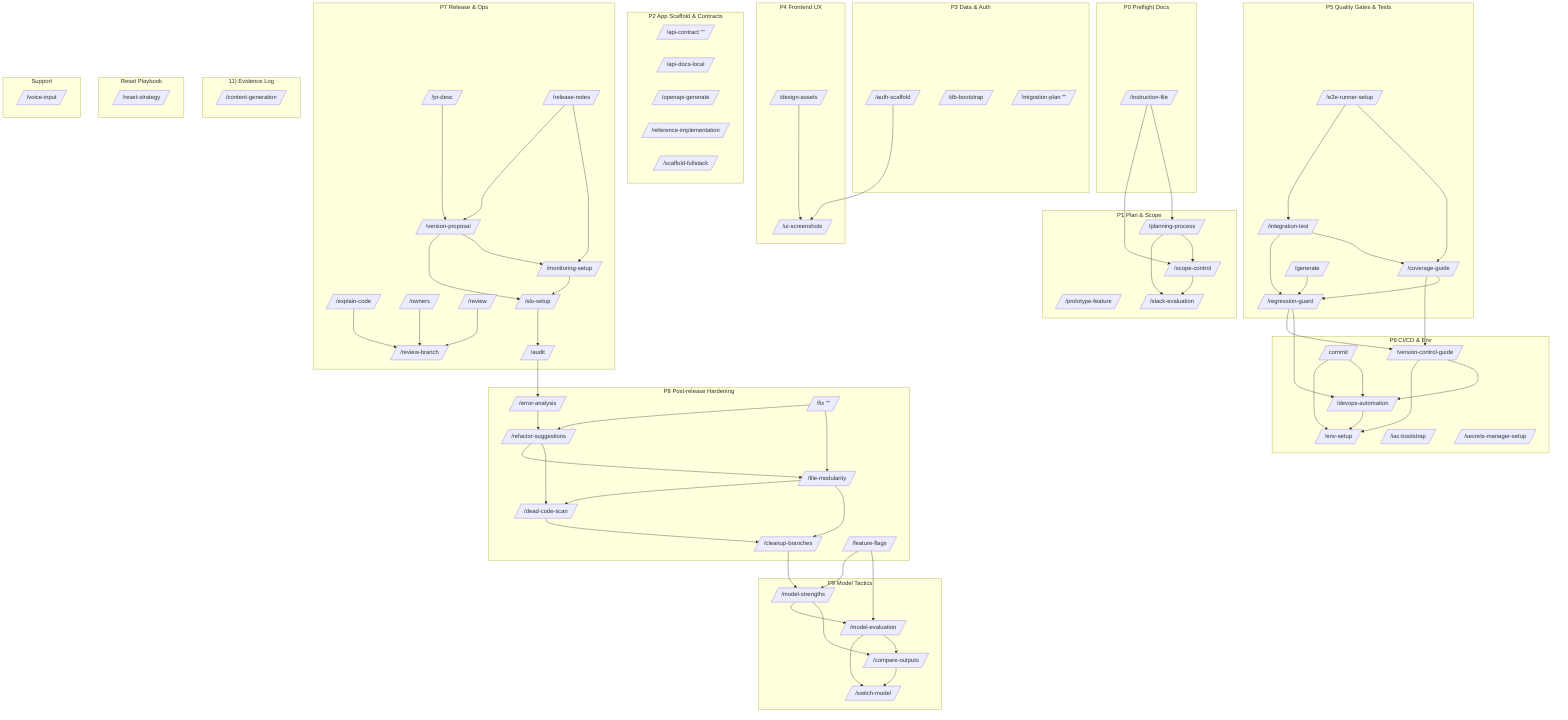 flowchart TD
  subgraph phase_p0_preflight_docs["P0 Preflight Docs"]
    cmd_instruction_file[//instruction-file/]
  end
  subgraph phase_p1_plan_scope["P1 Plan & Scope"]
    cmd_planning_process[//planning-process/]
    cmd_prototype_feature[//prototype-feature/]
    cmd_scope_control[//scope-control/]
    cmd_stack_evaluation[//stack-evaluation/]
  end
  subgraph phase_p2_app_scaffold_contracts["P2 App Scaffold & Contracts"]
    cmd_api_contract___feature_or_domain__[//api-contract "<feature or domain>"/]
    cmd_api_docs_local[//api-docs-local/]
    cmd_openapi_generate__server_client___lang___spec_path_[//openapi-generate <server|client> <lang> <spec-path>/]
    cmd_reference_implementation[//reference-implementation/]
    cmd_scaffold_fullstack__stack_[//scaffold-fullstack <stack>/]
  end
  subgraph phase_p3_data_auth["P3 Data & Auth"]
    cmd_auth_scaffold__oauth_email_oidc_[//auth-scaffold <oauth|email|oidc>/]
    cmd_db_bootstrap__postgres_mysql_sqlite_mongodb_[//db-bootstrap <postgres|mysql|sqlite|mongodb>/]
    cmd_migration_plan___change_summary__[//migration-plan "<change summary>"/]
  end
  subgraph phase_p4_frontend_ux["P4 Frontend UX"]
    cmd_design_assets[//design-assets/]
    cmd_ui_screenshots[//ui-screenshots/]
  end
  subgraph phase_p5_quality_gates_tests["P5 Quality Gates & Tests"]
    cmd_coverage_guide[//coverage-guide/]
    cmd_e2e_runner_setup__playwright_cypress_[//e2e-runner-setup <playwright|cypress>/]
    cmd_generate__source_file_[//generate <source-file>/]
    cmd_integration_test[//integration-test/]
    cmd_regression_guard[//regression-guard/]
  end
  subgraph phase_p6_ci_cd_env["P6 CI/CD & Env"]
    cmd_devops_automation[//devops-automation/]
    cmd_env_setup[//env-setup/]
    cmd_iac_bootstrap__aws_gcp_azure_fly_render_[//iac-bootstrap <aws|gcp|azure|fly|render>/]
    cmd_secrets_manager_setup__provider_[//secrets-manager-setup <provider>/]
    cmd_version_control_guide[//version-control-guide/]
    cmd_commit[/commit/]
  end
  subgraph phase_p7_release_ops["P7 Release & Ops"]
    cmd_audit[//audit/]
    cmd_explain_code[//explain-code/]
    cmd_monitoring_setup[//monitoring-setup/]
    cmd_owners__path_[//owners <path>/]
    cmd_pr_desc__context_[//pr-desc <context>/]
    cmd_release_notes__git_range_[//release-notes <git-range>/]
    cmd_review__pattern_[//review <pattern>/]
    cmd_review_branch[//review-branch/]
    cmd_slo_setup[//slo-setup/]
    cmd_version_proposal[//version-proposal/]
  end
  subgraph phase_p8_post_release_hardening["P8 Post-release Hardening"]
    cmd_cleanup_branches[//cleanup-branches/]
    cmd_dead_code_scan[//dead-code-scan/]
    cmd_error_analysis[//error-analysis/]
    cmd_feature_flags__provider_[//feature-flags <provider>/]
    cmd_file_modularity[//file-modularity/]
    cmd_fix___bug_summary__[//fix "<bug summary>"/]
    cmd_refactor_suggestions[//refactor-suggestions/]
  end
  subgraph phase_p9_model_tactics["P9 Model Tactics"]
    cmd_compare_outputs[//compare-outputs/]
    cmd_model_evaluation[//model-evaluation/]
    cmd_model_strengths[//model-strengths/]
    cmd_switch_model[//switch-model/]
  end
  subgraph phase_11_evidence_log["11) Evidence Log"]
    cmd_content_generation[//content-generation/]
  end
  subgraph phase_reset_playbook["Reset Playbook"]
    cmd_reset_strategy[//reset-strategy/]
  end
  subgraph phase_support["Support"]
    cmd_voice_input[//voice-input/]
  end
  cmd_audit --> cmd_error_analysis
  cmd_auth_scaffold__oauth_email_oidc_ --> cmd_ui_screenshots
  cmd_cleanup_branches --> cmd_model_strengths
  cmd_commit --> cmd_devops_automation
  cmd_commit --> cmd_env_setup
  cmd_compare_outputs --> cmd_switch_model
  cmd_coverage_guide --> cmd_regression_guard
  cmd_coverage_guide --> cmd_version_control_guide
  cmd_dead_code_scan --> cmd_cleanup_branches
  cmd_design_assets --> cmd_ui_screenshots
  cmd_devops_automation --> cmd_env_setup
  cmd_e2e_runner_setup__playwright_cypress_ --> cmd_coverage_guide
  cmd_e2e_runner_setup__playwright_cypress_ --> cmd_integration_test
  cmd_error_analysis --> cmd_refactor_suggestions
  cmd_explain_code --> cmd_review_branch
  cmd_feature_flags__provider_ --> cmd_model_evaluation
  cmd_feature_flags__provider_ --> cmd_model_strengths
  cmd_file_modularity --> cmd_cleanup_branches
  cmd_file_modularity --> cmd_dead_code_scan
  cmd_fix___bug_summary__ --> cmd_file_modularity
  cmd_fix___bug_summary__ --> cmd_refactor_suggestions
  cmd_generate__source_file_ --> cmd_regression_guard
  cmd_instruction_file --> cmd_planning_process
  cmd_instruction_file --> cmd_scope_control
  cmd_integration_test --> cmd_coverage_guide
  cmd_integration_test --> cmd_regression_guard
  cmd_model_evaluation --> cmd_compare_outputs
  cmd_model_evaluation --> cmd_switch_model
  cmd_model_strengths --> cmd_compare_outputs
  cmd_model_strengths --> cmd_model_evaluation
  cmd_monitoring_setup --> cmd_slo_setup
  cmd_owners__path_ --> cmd_review_branch
  cmd_planning_process --> cmd_scope_control
  cmd_planning_process --> cmd_stack_evaluation
  cmd_pr_desc__context_ --> cmd_version_proposal
  cmd_refactor_suggestions --> cmd_dead_code_scan
  cmd_refactor_suggestions --> cmd_file_modularity
  cmd_regression_guard --> cmd_devops_automation
  cmd_regression_guard --> cmd_version_control_guide
  cmd_release_notes__git_range_ --> cmd_monitoring_setup
  cmd_release_notes__git_range_ --> cmd_version_proposal
  cmd_review__pattern_ --> cmd_review_branch
  cmd_scope_control --> cmd_stack_evaluation
  cmd_slo_setup --> cmd_audit
  cmd_version_control_guide --> cmd_devops_automation
  cmd_version_control_guide --> cmd_env_setup
  cmd_version_proposal --> cmd_monitoring_setup
  cmd_version_proposal --> cmd_slo_setup